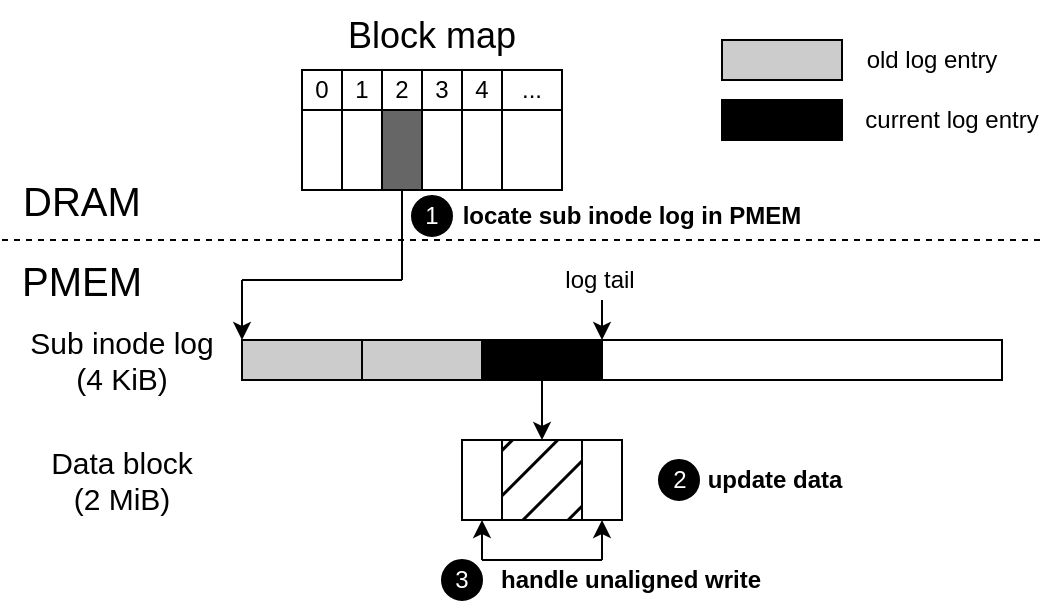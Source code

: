<mxfile version="24.3.0" type="github">
  <diagram name="Page-1" id="BxtzfTcBLENATQ5FxvTT">
    <mxGraphModel dx="2074" dy="1140" grid="1" gridSize="10" guides="1" tooltips="1" connect="1" arrows="1" fold="1" page="1" pageScale="1" pageWidth="850" pageHeight="1100" math="0" shadow="0">
      <root>
        <mxCell id="0" />
        <mxCell id="1" parent="0" />
        <mxCell id="LQASvHNtZ6_Kiz6CMEfv-1" value="" style="endArrow=none;dashed=1;html=1;rounded=0;" edge="1" parent="1">
          <mxGeometry width="50" height="50" relative="1" as="geometry">
            <mxPoint y="120" as="sourcePoint" />
            <mxPoint x="520" y="120" as="targetPoint" />
          </mxGeometry>
        </mxCell>
        <mxCell id="LQASvHNtZ6_Kiz6CMEfv-2" value="&lt;font style=&quot;font-size: 20px;&quot;&gt;DRAM&lt;/font&gt;" style="rounded=0;whiteSpace=wrap;html=1;fillColor=none;strokeColor=none;" vertex="1" parent="1">
          <mxGeometry y="80" width="80" height="40" as="geometry" />
        </mxCell>
        <mxCell id="LQASvHNtZ6_Kiz6CMEfv-3" value="&lt;font style=&quot;font-size: 20px;&quot;&gt;PMEM&lt;/font&gt;" style="rounded=0;whiteSpace=wrap;html=1;fillColor=none;strokeColor=none;" vertex="1" parent="1">
          <mxGeometry y="120" width="80" height="40" as="geometry" />
        </mxCell>
        <mxCell id="LQASvHNtZ6_Kiz6CMEfv-4" value="0" style="rounded=0;whiteSpace=wrap;html=1;fillColor=none;" vertex="1" parent="1">
          <mxGeometry x="150" y="35" width="20" height="20" as="geometry" />
        </mxCell>
        <mxCell id="LQASvHNtZ6_Kiz6CMEfv-5" value="1" style="rounded=0;whiteSpace=wrap;html=1;fillColor=none;" vertex="1" parent="1">
          <mxGeometry x="170" y="35" width="20" height="20" as="geometry" />
        </mxCell>
        <mxCell id="LQASvHNtZ6_Kiz6CMEfv-6" value="2" style="rounded=0;whiteSpace=wrap;html=1;fillColor=none;" vertex="1" parent="1">
          <mxGeometry x="190" y="35" width="20" height="20" as="geometry" />
        </mxCell>
        <mxCell id="LQASvHNtZ6_Kiz6CMEfv-7" value="3" style="rounded=0;whiteSpace=wrap;html=1;fillColor=none;" vertex="1" parent="1">
          <mxGeometry x="210" y="35" width="20" height="20" as="geometry" />
        </mxCell>
        <mxCell id="LQASvHNtZ6_Kiz6CMEfv-8" value="4" style="rounded=0;whiteSpace=wrap;html=1;fillColor=none;" vertex="1" parent="1">
          <mxGeometry x="230" y="35" width="20" height="20" as="geometry" />
        </mxCell>
        <mxCell id="LQASvHNtZ6_Kiz6CMEfv-9" value="..." style="rounded=0;whiteSpace=wrap;html=1;fillColor=none;" vertex="1" parent="1">
          <mxGeometry x="250" y="35" width="30" height="20" as="geometry" />
        </mxCell>
        <mxCell id="LQASvHNtZ6_Kiz6CMEfv-10" value="" style="rounded=0;whiteSpace=wrap;html=1;fillColor=none;" vertex="1" parent="1">
          <mxGeometry x="150" y="55" width="20" height="40" as="geometry" />
        </mxCell>
        <mxCell id="LQASvHNtZ6_Kiz6CMEfv-11" value="" style="rounded=0;whiteSpace=wrap;html=1;fillColor=none;" vertex="1" parent="1">
          <mxGeometry x="170" y="55" width="20" height="40" as="geometry" />
        </mxCell>
        <mxCell id="LQASvHNtZ6_Kiz6CMEfv-12" value="" style="rounded=0;whiteSpace=wrap;html=1;fillColor=#666666;" vertex="1" parent="1">
          <mxGeometry x="190" y="55" width="20" height="40" as="geometry" />
        </mxCell>
        <mxCell id="LQASvHNtZ6_Kiz6CMEfv-13" value="" style="rounded=0;whiteSpace=wrap;html=1;fillColor=none;" vertex="1" parent="1">
          <mxGeometry x="210" y="55" width="20" height="40" as="geometry" />
        </mxCell>
        <mxCell id="LQASvHNtZ6_Kiz6CMEfv-14" value="" style="rounded=0;whiteSpace=wrap;html=1;fillColor=none;" vertex="1" parent="1">
          <mxGeometry x="230" y="55" width="20" height="40" as="geometry" />
        </mxCell>
        <mxCell id="LQASvHNtZ6_Kiz6CMEfv-15" value="" style="rounded=0;whiteSpace=wrap;html=1;fillColor=none;" vertex="1" parent="1">
          <mxGeometry x="250" y="55" width="30" height="40" as="geometry" />
        </mxCell>
        <mxCell id="LQASvHNtZ6_Kiz6CMEfv-16" value="" style="rounded=0;whiteSpace=wrap;html=1;fillColor=#CCCCCC;" vertex="1" parent="1">
          <mxGeometry x="120" y="170" width="60" height="20" as="geometry" />
        </mxCell>
        <mxCell id="LQASvHNtZ6_Kiz6CMEfv-17" value="" style="rounded=0;whiteSpace=wrap;html=1;fillColor=#000000;" vertex="1" parent="1">
          <mxGeometry x="240" y="170" width="60" height="20" as="geometry" />
        </mxCell>
        <mxCell id="LQASvHNtZ6_Kiz6CMEfv-18" value="" style="rounded=0;whiteSpace=wrap;html=1;" vertex="1" parent="1">
          <mxGeometry x="300" y="170" width="200" height="20" as="geometry" />
        </mxCell>
        <mxCell id="LQASvHNtZ6_Kiz6CMEfv-19" value="&lt;font style=&quot;font-size: 15px;&quot;&gt;Sub inode log&lt;/font&gt;&lt;div&gt;&lt;font style=&quot;font-size: 15px;&quot;&gt;(4 KiB)&lt;/font&gt;&lt;/div&gt;" style="rounded=0;whiteSpace=wrap;html=1;fillColor=none;strokeColor=none;" vertex="1" parent="1">
          <mxGeometry y="157.5" width="120" height="45" as="geometry" />
        </mxCell>
        <mxCell id="LQASvHNtZ6_Kiz6CMEfv-21" style="edgeStyle=orthogonalEdgeStyle;rounded=0;orthogonalLoop=1;jettySize=auto;html=1;exitX=0.5;exitY=1;exitDx=0;exitDy=0;entryX=1;entryY=0;entryDx=0;entryDy=0;" edge="1" parent="1" target="LQASvHNtZ6_Kiz6CMEfv-17">
          <mxGeometry relative="1" as="geometry">
            <mxPoint x="300" y="150" as="sourcePoint" />
          </mxGeometry>
        </mxCell>
        <mxCell id="LQASvHNtZ6_Kiz6CMEfv-22" value="&lt;font style=&quot;font-size: 12px;&quot;&gt;log tail&lt;/font&gt;" style="rounded=0;whiteSpace=wrap;html=1;fillColor=none;strokeColor=none;" vertex="1" parent="1">
          <mxGeometry x="274" y="130" width="50" height="20" as="geometry" />
        </mxCell>
        <mxCell id="LQASvHNtZ6_Kiz6CMEfv-23" value="&lt;font style=&quot;font-size: 18px;&quot;&gt;Block map&lt;/font&gt;" style="rounded=0;whiteSpace=wrap;html=1;fillColor=none;strokeColor=none;" vertex="1" parent="1">
          <mxGeometry x="150" width="130" height="35" as="geometry" />
        </mxCell>
        <mxCell id="LQASvHNtZ6_Kiz6CMEfv-24" value="&lt;font style=&quot;font-size: 15px;&quot;&gt;Data block&lt;/font&gt;&lt;div&gt;&lt;font style=&quot;font-size: 15px;&quot;&gt;(2 MiB)&lt;/font&gt;&lt;/div&gt;" style="rounded=0;whiteSpace=wrap;html=1;fillColor=none;strokeColor=none;" vertex="1" parent="1">
          <mxGeometry x="15" y="220" width="90" height="40" as="geometry" />
        </mxCell>
        <mxCell id="LQASvHNtZ6_Kiz6CMEfv-25" value="&lt;font color=&quot;#ffffff&quot;&gt;1&lt;/font&gt;" style="ellipse;whiteSpace=wrap;html=1;aspect=fixed;fillColor=#000000;" vertex="1" parent="1">
          <mxGeometry x="205" y="98" width="20" height="20" as="geometry" />
        </mxCell>
        <mxCell id="LQASvHNtZ6_Kiz6CMEfv-26" value="&lt;font color=&quot;#ffffff&quot;&gt;2&lt;/font&gt;" style="ellipse;whiteSpace=wrap;html=1;aspect=fixed;fillColor=#000000;" vertex="1" parent="1">
          <mxGeometry x="328.5" y="230" width="20" height="20" as="geometry" />
        </mxCell>
        <mxCell id="LQASvHNtZ6_Kiz6CMEfv-28" value="&lt;font style=&quot;font-size: 12px;&quot;&gt;&lt;b&gt;locate sub inode log in PMEM&lt;/b&gt;&lt;/font&gt;" style="rounded=0;whiteSpace=wrap;html=1;fillColor=none;strokeColor=none;" vertex="1" parent="1">
          <mxGeometry x="225" y="99" width="180" height="18" as="geometry" />
        </mxCell>
        <mxCell id="LQASvHNtZ6_Kiz6CMEfv-30" value="&lt;b&gt;update data&lt;/b&gt;" style="rounded=0;whiteSpace=wrap;html=1;fillColor=none;strokeColor=none;" vertex="1" parent="1">
          <mxGeometry x="347" y="231" width="78.5" height="18" as="geometry" />
        </mxCell>
        <mxCell id="LQASvHNtZ6_Kiz6CMEfv-31" value="" style="rounded=0;whiteSpace=wrap;html=1;fillColor=#CCCCCC;" vertex="1" parent="1">
          <mxGeometry x="180" y="170" width="60" height="20" as="geometry" />
        </mxCell>
        <mxCell id="LQASvHNtZ6_Kiz6CMEfv-33" value="" style="endArrow=classic;html=1;rounded=0;entryX=0;entryY=0;entryDx=0;entryDy=0;" edge="1" parent="1" target="LQASvHNtZ6_Kiz6CMEfv-16">
          <mxGeometry width="50" height="50" relative="1" as="geometry">
            <mxPoint x="120" y="140" as="sourcePoint" />
            <mxPoint x="200" y="360" as="targetPoint" />
          </mxGeometry>
        </mxCell>
        <mxCell id="LQASvHNtZ6_Kiz6CMEfv-34" value="" style="endArrow=none;html=1;rounded=0;" edge="1" parent="1">
          <mxGeometry width="50" height="50" relative="1" as="geometry">
            <mxPoint x="120" y="140" as="sourcePoint" />
            <mxPoint x="200" y="140" as="targetPoint" />
          </mxGeometry>
        </mxCell>
        <mxCell id="LQASvHNtZ6_Kiz6CMEfv-35" value="" style="endArrow=none;html=1;rounded=0;exitX=0.5;exitY=1;exitDx=0;exitDy=0;" edge="1" parent="1" source="LQASvHNtZ6_Kiz6CMEfv-12">
          <mxGeometry width="50" height="50" relative="1" as="geometry">
            <mxPoint x="400" y="470" as="sourcePoint" />
            <mxPoint x="200" y="140" as="targetPoint" />
          </mxGeometry>
        </mxCell>
        <mxCell id="LQASvHNtZ6_Kiz6CMEfv-45" value="" style="endArrow=classic;html=1;rounded=0;exitX=0.5;exitY=1;exitDx=0;exitDy=0;entryX=0.375;entryY=0;entryDx=0;entryDy=0;entryPerimeter=0;" edge="1" parent="1" source="LQASvHNtZ6_Kiz6CMEfv-17">
          <mxGeometry width="50" height="50" relative="1" as="geometry">
            <mxPoint x="400" y="470" as="sourcePoint" />
            <mxPoint x="270" y="220" as="targetPoint" />
          </mxGeometry>
        </mxCell>
        <mxCell id="LQASvHNtZ6_Kiz6CMEfv-55" value="" style="rounded=0;whiteSpace=wrap;html=1;fillColor=#CCCCCC;" vertex="1" parent="1">
          <mxGeometry x="360" y="20" width="60" height="20" as="geometry" />
        </mxCell>
        <mxCell id="LQASvHNtZ6_Kiz6CMEfv-56" value="" style="rounded=0;whiteSpace=wrap;html=1;fillColor=#000000;" vertex="1" parent="1">
          <mxGeometry x="360" y="50" width="60" height="20" as="geometry" />
        </mxCell>
        <mxCell id="LQASvHNtZ6_Kiz6CMEfv-57" value="&lt;font style=&quot;font-size: 12px;&quot;&gt;old log entry&lt;/font&gt;" style="rounded=0;whiteSpace=wrap;html=1;fillColor=none;strokeColor=none;" vertex="1" parent="1">
          <mxGeometry x="430" y="20" width="70" height="20" as="geometry" />
        </mxCell>
        <mxCell id="LQASvHNtZ6_Kiz6CMEfv-58" value="&lt;font style=&quot;font-size: 12px;&quot;&gt;current log entry&lt;/font&gt;" style="rounded=0;whiteSpace=wrap;html=1;fillColor=none;strokeColor=none;" vertex="1" parent="1">
          <mxGeometry x="430" y="50" width="90" height="20" as="geometry" />
        </mxCell>
        <mxCell id="LQASvHNtZ6_Kiz6CMEfv-59" value="" style="rounded=0;whiteSpace=wrap;html=1;fillStyle=hatch;fillColor=#000000;" vertex="1" parent="1">
          <mxGeometry x="250" y="220" width="40" height="40" as="geometry" />
        </mxCell>
        <mxCell id="LQASvHNtZ6_Kiz6CMEfv-60" value="" style="rounded=0;whiteSpace=wrap;html=1;fillColor=none;" vertex="1" parent="1">
          <mxGeometry x="230" y="220" width="20" height="40" as="geometry" />
        </mxCell>
        <mxCell id="LQASvHNtZ6_Kiz6CMEfv-61" value="" style="rounded=0;whiteSpace=wrap;html=1;fillColor=none;" vertex="1" parent="1">
          <mxGeometry x="290" y="220" width="20" height="40" as="geometry" />
        </mxCell>
        <mxCell id="LQASvHNtZ6_Kiz6CMEfv-62" value="" style="endArrow=classic;html=1;rounded=0;entryX=0.5;entryY=1;entryDx=0;entryDy=0;" edge="1" parent="1" target="LQASvHNtZ6_Kiz6CMEfv-60">
          <mxGeometry width="50" height="50" relative="1" as="geometry">
            <mxPoint x="240" y="280" as="sourcePoint" />
            <mxPoint x="450" y="360" as="targetPoint" />
          </mxGeometry>
        </mxCell>
        <mxCell id="LQASvHNtZ6_Kiz6CMEfv-63" value="" style="endArrow=classic;html=1;rounded=0;entryX=0.5;entryY=1;entryDx=0;entryDy=0;" edge="1" parent="1" target="LQASvHNtZ6_Kiz6CMEfv-61">
          <mxGeometry width="50" height="50" relative="1" as="geometry">
            <mxPoint x="300" y="280" as="sourcePoint" />
            <mxPoint x="450" y="360" as="targetPoint" />
          </mxGeometry>
        </mxCell>
        <mxCell id="LQASvHNtZ6_Kiz6CMEfv-64" value="" style="endArrow=none;html=1;rounded=0;" edge="1" parent="1">
          <mxGeometry width="50" height="50" relative="1" as="geometry">
            <mxPoint x="240" y="280" as="sourcePoint" />
            <mxPoint x="300" y="280" as="targetPoint" />
          </mxGeometry>
        </mxCell>
        <mxCell id="LQASvHNtZ6_Kiz6CMEfv-65" value="&lt;font color=&quot;#ffffff&quot;&gt;3&lt;/font&gt;" style="ellipse;whiteSpace=wrap;html=1;aspect=fixed;fillColor=#000000;" vertex="1" parent="1">
          <mxGeometry x="220" y="280" width="20" height="20" as="geometry" />
        </mxCell>
        <mxCell id="LQASvHNtZ6_Kiz6CMEfv-66" value="&lt;b&gt;handle unaligned write&lt;/b&gt;" style="rounded=0;whiteSpace=wrap;html=1;fillColor=none;strokeColor=none;" vertex="1" parent="1">
          <mxGeometry x="245.38" y="281" width="139.25" height="18" as="geometry" />
        </mxCell>
      </root>
    </mxGraphModel>
  </diagram>
</mxfile>
